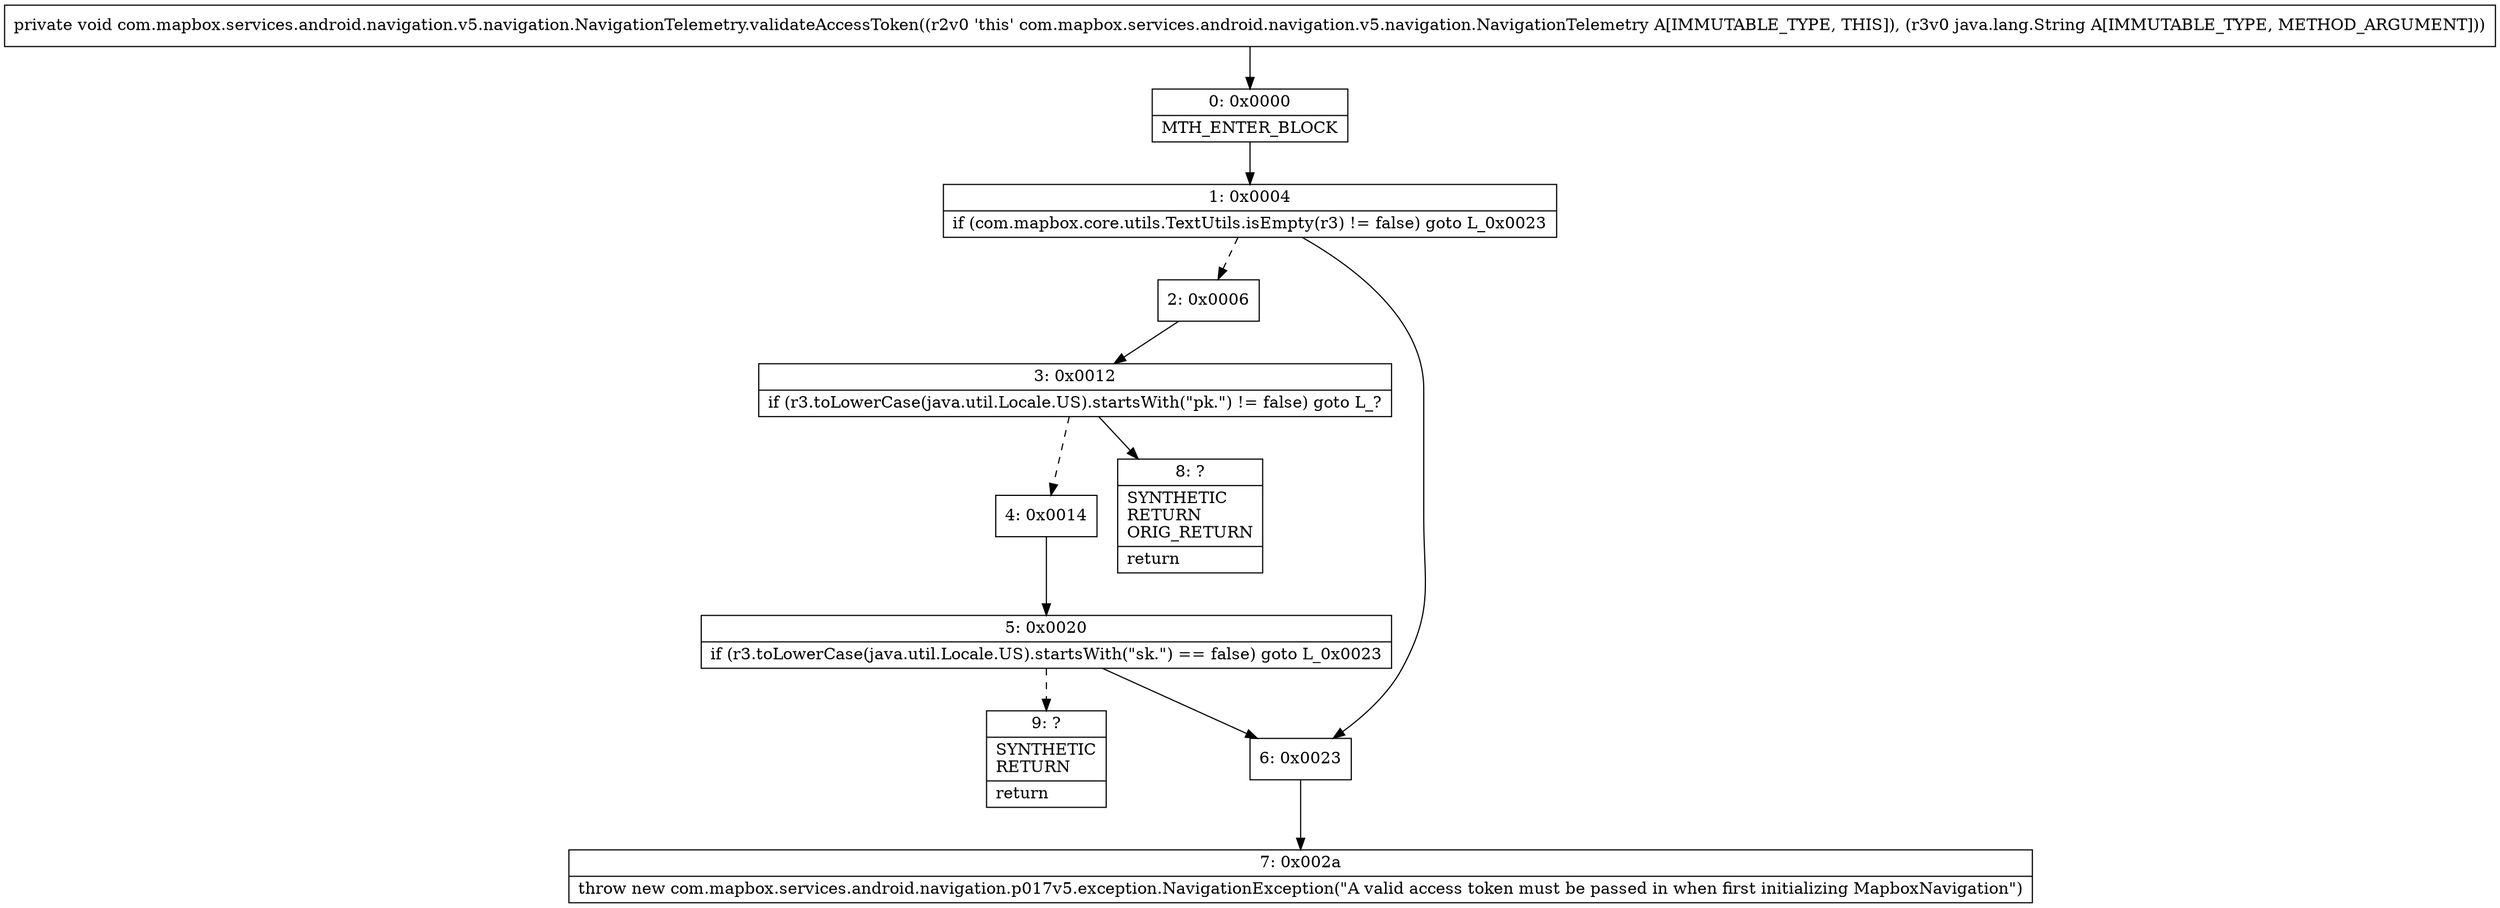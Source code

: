 digraph "CFG forcom.mapbox.services.android.navigation.v5.navigation.NavigationTelemetry.validateAccessToken(Ljava\/lang\/String;)V" {
Node_0 [shape=record,label="{0\:\ 0x0000|MTH_ENTER_BLOCK\l}"];
Node_1 [shape=record,label="{1\:\ 0x0004|if (com.mapbox.core.utils.TextUtils.isEmpty(r3) != false) goto L_0x0023\l}"];
Node_2 [shape=record,label="{2\:\ 0x0006}"];
Node_3 [shape=record,label="{3\:\ 0x0012|if (r3.toLowerCase(java.util.Locale.US).startsWith(\"pk.\") != false) goto L_?\l}"];
Node_4 [shape=record,label="{4\:\ 0x0014}"];
Node_5 [shape=record,label="{5\:\ 0x0020|if (r3.toLowerCase(java.util.Locale.US).startsWith(\"sk.\") == false) goto L_0x0023\l}"];
Node_6 [shape=record,label="{6\:\ 0x0023}"];
Node_7 [shape=record,label="{7\:\ 0x002a|throw new com.mapbox.services.android.navigation.p017v5.exception.NavigationException(\"A valid access token must be passed in when first initializing MapboxNavigation\")\l}"];
Node_8 [shape=record,label="{8\:\ ?|SYNTHETIC\lRETURN\lORIG_RETURN\l|return\l}"];
Node_9 [shape=record,label="{9\:\ ?|SYNTHETIC\lRETURN\l|return\l}"];
MethodNode[shape=record,label="{private void com.mapbox.services.android.navigation.v5.navigation.NavigationTelemetry.validateAccessToken((r2v0 'this' com.mapbox.services.android.navigation.v5.navigation.NavigationTelemetry A[IMMUTABLE_TYPE, THIS]), (r3v0 java.lang.String A[IMMUTABLE_TYPE, METHOD_ARGUMENT])) }"];
MethodNode -> Node_0;
Node_0 -> Node_1;
Node_1 -> Node_2[style=dashed];
Node_1 -> Node_6;
Node_2 -> Node_3;
Node_3 -> Node_4[style=dashed];
Node_3 -> Node_8;
Node_4 -> Node_5;
Node_5 -> Node_6;
Node_5 -> Node_9[style=dashed];
Node_6 -> Node_7;
}

